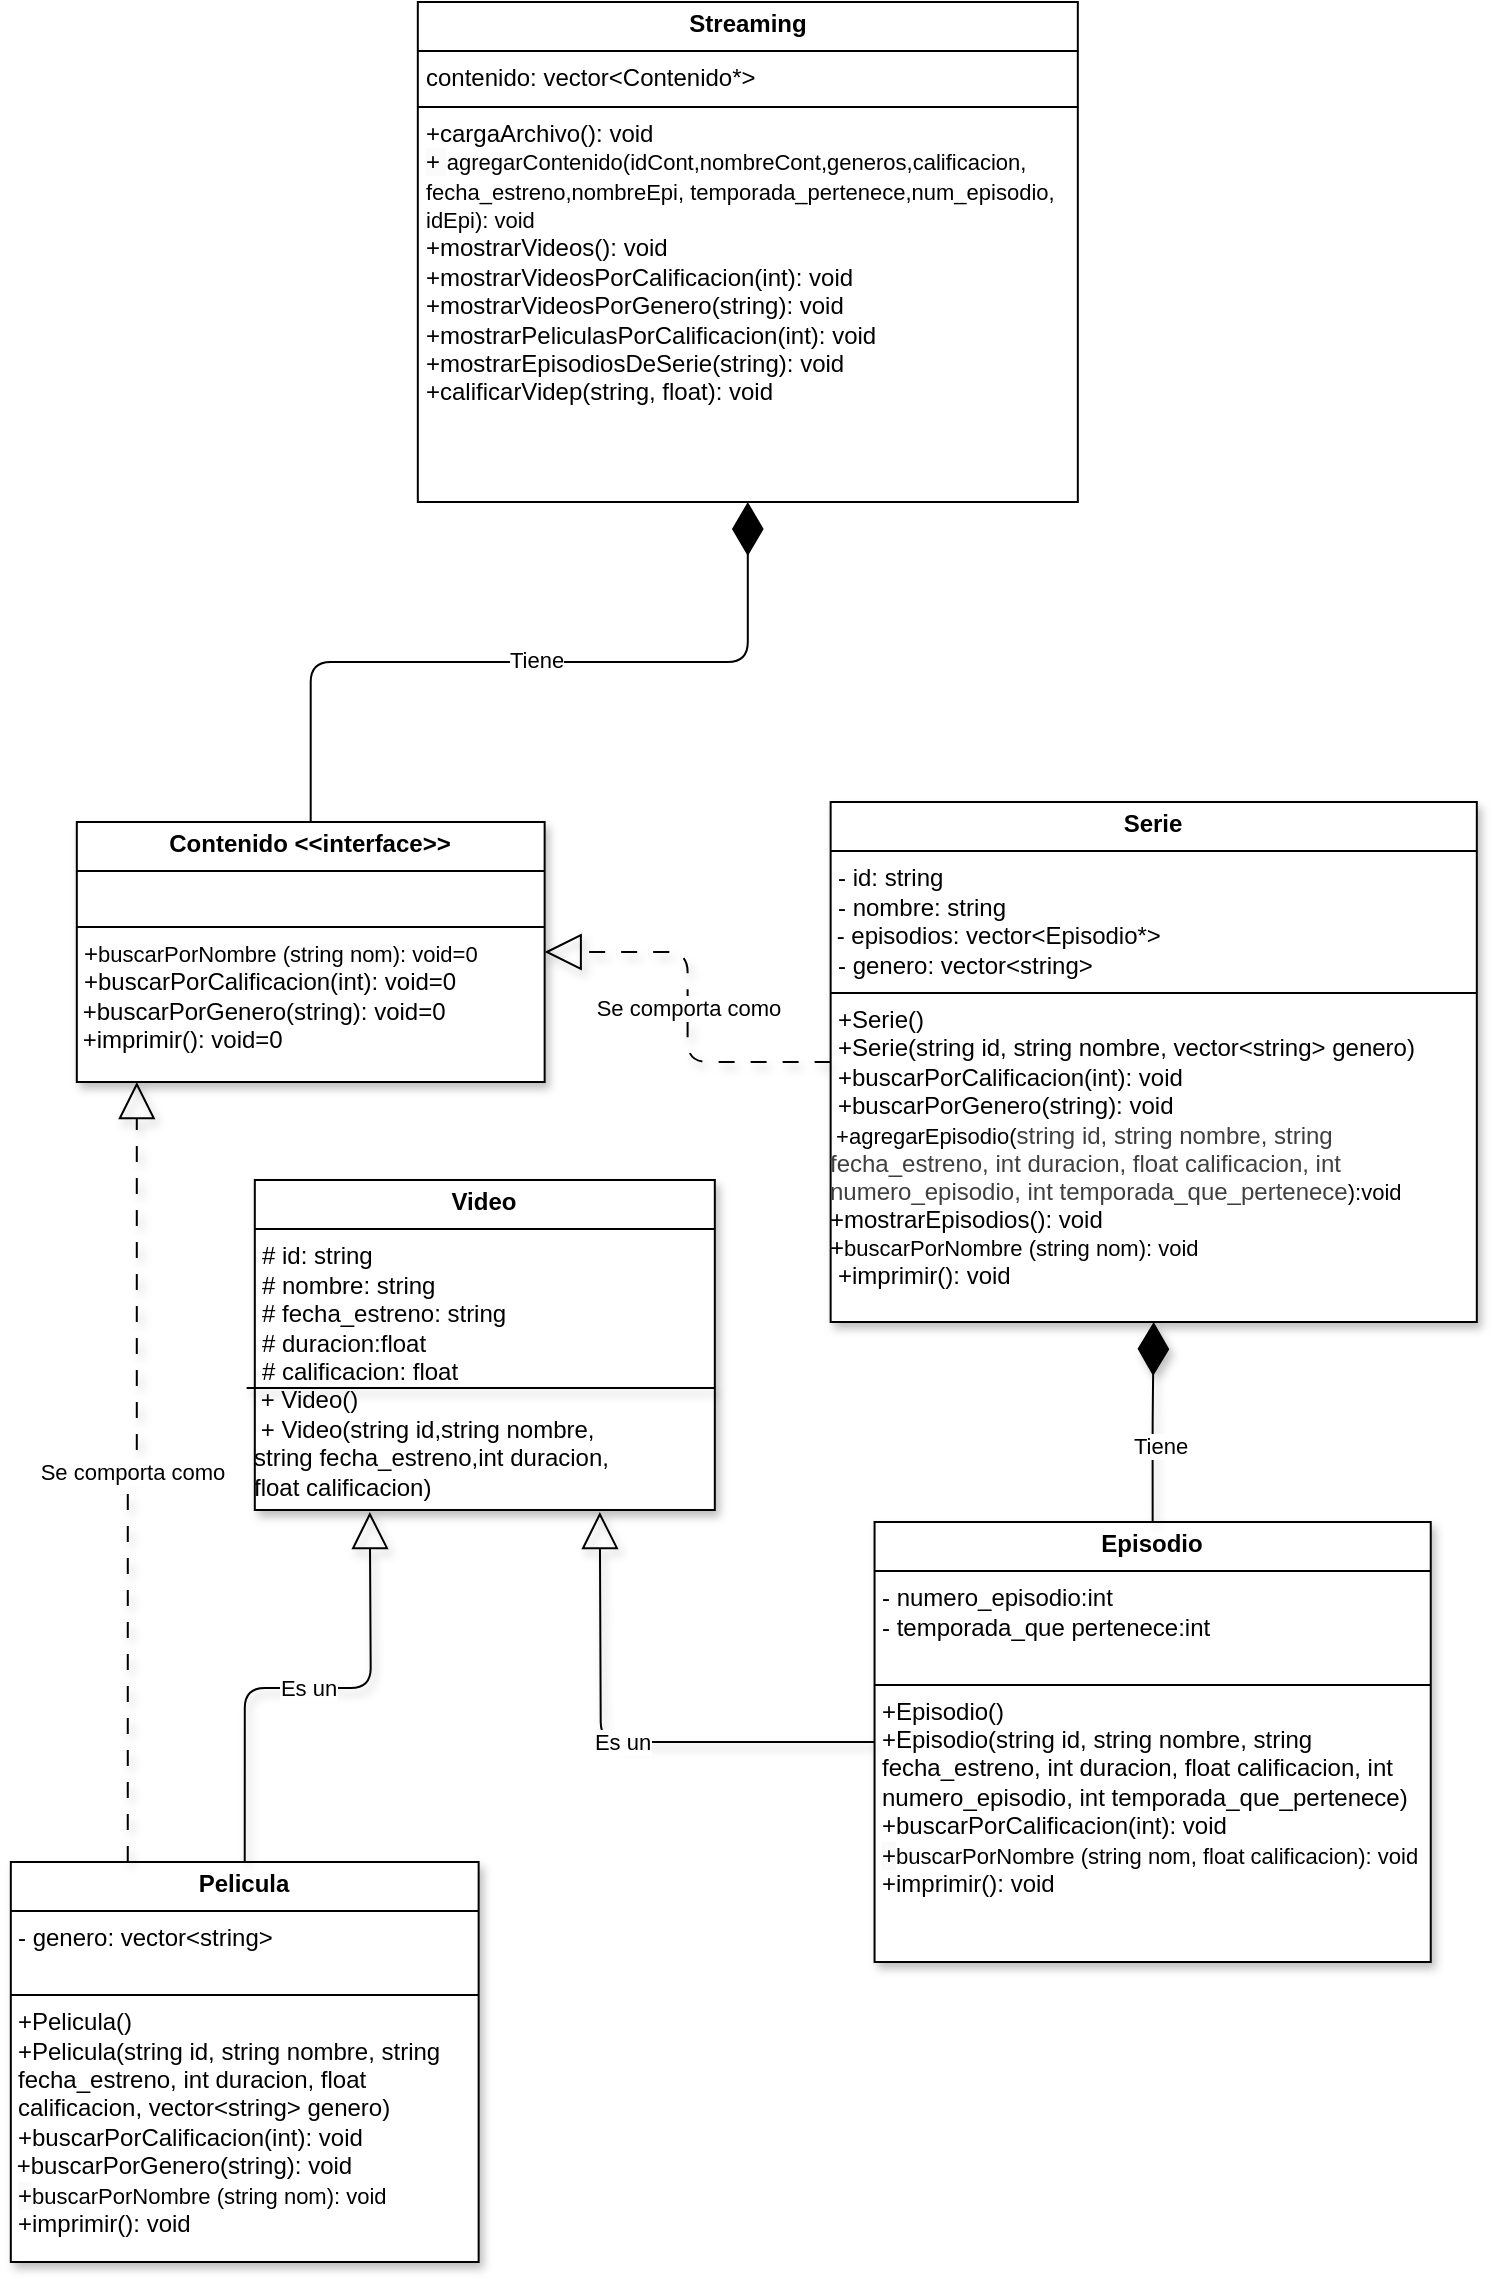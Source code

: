 <mxfile>
    <diagram id="lu7M6O9MtYW13m0v7hSQ" name="Page-1">
        <mxGraphModel dx="721" dy="-507" grid="1" gridSize="10" guides="1" tooltips="1" connect="1" arrows="1" fold="1" page="1" pageScale="1" pageWidth="827" pageHeight="1169" math="0" shadow="0">
            <root>
                <mxCell id="0"/>
                <mxCell id="1" parent="0"/>
                <mxCell id="2" value="&lt;p style=&quot;margin:0px;margin-top:4px;text-align:center;&quot;&gt;&lt;b&gt;Streaming&lt;/b&gt;&lt;/p&gt;&lt;hr size=&quot;1&quot; style=&quot;border-style:solid;&quot;&gt;&lt;p style=&quot;margin:0px;margin-left:4px;&quot;&gt;contenido: vector&amp;lt;Contenido*&amp;gt;&lt;/p&gt;&lt;hr size=&quot;1&quot; style=&quot;border-style:solid;&quot;&gt;&lt;p style=&quot;margin:0px;margin-left:4px;&quot;&gt;+cargaArchivo(): void&lt;/p&gt;&lt;p style=&quot;margin:0px;margin-left:4px;&quot;&gt;&lt;span style=&quot;background-color: rgb(251, 251, 251);&quot;&gt;+&amp;nbsp;&lt;/span&gt;&lt;span style=&quot;background-color: rgb(255, 255, 255); color: rgb(0, 0, 0); font-size: 11px; text-wrap-mode: nowrap;&quot;&gt;agregarContenido(idCont,nombreCont,generos,calificacion,&lt;/span&gt;&lt;/p&gt;&lt;p style=&quot;margin:0px;margin-left:4px;&quot;&gt;&lt;span style=&quot;background-color: rgb(255, 255, 255); color: rgb(0, 0, 0); font-size: 11px; text-wrap-mode: nowrap;&quot;&gt;fecha_estreno,nombreEpi,&amp;nbsp;&lt;/span&gt;&lt;span style=&quot;font-size: 11px; text-wrap-mode: nowrap; background-color: transparent;&quot;&gt;temporada_pertenece,num_episodio,&amp;nbsp;&lt;/span&gt;&lt;/p&gt;&lt;p style=&quot;margin:0px;margin-left:4px;&quot;&gt;&lt;span style=&quot;font-size: 11px; text-wrap-mode: nowrap; background-color: transparent;&quot;&gt;idEpi): void&lt;/span&gt;&lt;/p&gt;&lt;p style=&quot;margin:0px;margin-left:4px;&quot;&gt;+mostrarVideos(): void&lt;/p&gt;&lt;p style=&quot;margin:0px;margin-left:4px;&quot;&gt;+mostrarVideosPorCalificacion(int): void&amp;nbsp;&lt;/p&gt;&lt;p style=&quot;margin:0px;margin-left:4px;&quot;&gt;+mostrarVideosPorGenero(string): void&amp;nbsp;&lt;/p&gt;&lt;p style=&quot;margin:0px;margin-left:4px;&quot;&gt;+mostrarPeliculasPorCalificacion(int): void&lt;/p&gt;&lt;p style=&quot;margin:0px;margin-left:4px;&quot;&gt;+mostrarEpisodiosDeSerie(string): void&lt;/p&gt;&lt;p style=&quot;margin:0px;margin-left:4px;&quot;&gt;+calificarVidep(string, float): void&lt;/p&gt;" style="verticalAlign=top;align=left;overflow=fill;html=1;whiteSpace=wrap;" parent="1" vertex="1">
                    <mxGeometry x="1099.91" y="1180" width="330" height="250" as="geometry"/>
                </mxCell>
                <mxCell id="3" value="&lt;p style=&quot;margin:0px;margin-top:4px;text-align:center;&quot;&gt;&lt;b&gt;Serie&lt;/b&gt;&lt;/p&gt;&lt;hr size=&quot;1&quot; style=&quot;border-style:solid;&quot;&gt;&lt;p style=&quot;margin: 0px 0px 0px 4px;&quot;&gt;- id: string&lt;/p&gt;&lt;p style=&quot;margin: 0px 0px 0px 4px;&quot;&gt;- nombre: string&lt;/p&gt;&amp;nbsp;- episodios: vector&amp;lt;Episodio*&amp;gt;&lt;div&gt;&lt;p style=&quot;margin: 0px 0px 0px 4px;&quot;&gt;- genero: vector&amp;lt;string&amp;gt;&lt;/p&gt;&lt;p style=&quot;margin: 0px 0px 0px 4px;&quot;&gt;&lt;span style=&quot;color: rgb(63, 63, 63);&quot;&gt;&lt;/span&gt;&lt;/p&gt;&lt;hr size=&quot;1&quot; style=&quot;border-style:solid;&quot;&gt;&lt;p style=&quot;margin:0px;margin-left:4px;&quot;&gt;+Serie()&lt;/p&gt;&lt;p style=&quot;margin:0px;margin-left:4px;&quot;&gt;+Serie(string id, string nombre, vector&amp;lt;string&amp;gt; genero)&lt;/p&gt;&lt;p style=&quot;margin:0px;margin-left:4px;&quot;&gt;+buscarPorCalificacion(int): void&lt;/p&gt;&lt;p style=&quot;margin:0px;margin-left:4px;&quot;&gt;+buscarPorGenero(string): void&lt;/p&gt;&lt;p style=&quot;margin: 0px; font-variant-numeric: normal; font-variant-east-asian: normal; font-variant-alternates: normal; font-size-adjust: none; font-kerning: auto; font-optical-sizing: auto; font-feature-settings: normal; font-variation-settings: normal; font-variant-position: normal; font-variant-emoji: normal; font-stretch: normal; line-height: normal; color: rgb(0, 0, 0); -webkit-text-stroke-color: rgb(0, 0, 0); background-color: rgba(255, 255, 255, 0);&quot; class=&quot;p1&quot;&gt;&lt;span style=&quot;font-variant-numeric: normal; font-variant-east-asian: normal; font-variant-alternates: normal; font-variant-position: normal; font-variant-emoji: normal; font-size-adjust: none; font-optical-sizing: auto; font-feature-settings: normal; font-variation-settings: normal; font-stretch: normal; font-size: 11px; line-height: normal; font-kerning: none;&quot; class=&quot;s1&quot;&gt;&amp;nbsp;+agregarEpisodio(&lt;/span&gt;&lt;span style=&quot;color: rgb(63, 63, 63); background-color: transparent;&quot;&gt;string id, string nombre, string fecha_estreno, int duracion, float calificacion, int numero_episodio, int temporada_que_pertenece&lt;/span&gt;&lt;span style=&quot;font-size: 11px; background-color: light-dark(rgba(255, 255, 255, 0), rgb(18, 18, 18)); -webkit-text-stroke-color: light-dark(rgb(0, 0, 0), rgb(237, 237, 237));&quot;&gt;):void&lt;/span&gt;&lt;/p&gt;&lt;p style=&quot;margin: 0px 0px 0px 4px; text-indent: -4px; font-variant-numeric: normal; font-variant-east-asian: normal; font-variant-alternates: normal; font-size-adjust: none; font-kerning: auto; font-optical-sizing: auto; font-feature-settings: normal; font-variation-settings: normal; font-variant-position: normal; font-variant-emoji: normal; font-stretch: normal; line-height: normal; color: rgb(0, 0, 0); -webkit-text-stroke-color: rgb(0, 0, 0); background-color: rgba(255, 255, 255, 0);&quot; class=&quot;p2&quot;&gt;&lt;span style=&quot;font-kerning: none;&quot; class=&quot;s3&quot;&gt;+mostrarEpisodios(): void&lt;/span&gt;&lt;/p&gt;&lt;p style=&quot;margin: 0px 0px 0px 4px; text-indent: -4px; font-variant-numeric: normal; font-variant-east-asian: normal; font-variant-alternates: normal; font-size-adjust: none; font-kerning: auto; font-optical-sizing: auto; font-feature-settings: normal; font-variation-settings: normal; font-variant-position: normal; font-variant-emoji: normal; font-stretch: normal; font-size: 11px; line-height: normal; color: rgb(0, 0, 0); -webkit-text-stroke-color: rgb(0, 0, 0); background-color: rgba(255, 255, 255, 0);&quot; class=&quot;p3&quot;&gt;&lt;span style=&quot;font-variant-numeric: normal; font-variant-east-asian: normal; font-variant-alternates: normal; font-variant-position: normal; font-variant-emoji: normal; font-size-adjust: none; font-optical-sizing: auto; font-feature-settings: normal; font-variation-settings: normal; font-stretch: normal; font-size: 12px; line-height: normal; font-kerning: none; -webkit-text-stroke-color: rgb(48, 48, 48);&quot; class=&quot;s4&quot;&gt;+&lt;/span&gt;&lt;span style=&quot;font-kerning: none;&quot; class=&quot;s3&quot;&gt;buscarPorNombre (string nom): void&amp;nbsp;&lt;/span&gt;&lt;/p&gt;&lt;p style=&quot;margin:0px;margin-left:4px;&quot;&gt;&lt;span style=&quot;background-color: transparent;&quot;&gt;+imprimir(): void&lt;/span&gt;&lt;/p&gt;&lt;/div&gt;" style="verticalAlign=top;align=left;overflow=fill;html=1;whiteSpace=wrap;shadow=1;" parent="1" vertex="1">
                    <mxGeometry x="1306.32" y="1580" width="323.09" height="260" as="geometry"/>
                </mxCell>
                <mxCell id="4" value="&lt;p style=&quot;margin:0px;margin-top:4px;text-align:center;&quot;&gt;&lt;b&gt;Pelicula&lt;/b&gt;&lt;/p&gt;&lt;hr size=&quot;1&quot; style=&quot;border-style:solid;&quot;&gt;&lt;p style=&quot;margin: 0px 0px 0px 4px;&quot;&gt;- genero: vector&amp;lt;string&amp;gt;&lt;/p&gt;&lt;div&gt;&lt;br&gt;&lt;/div&gt;&lt;hr size=&quot;1&quot; style=&quot;border-style:solid;&quot;&gt;&lt;p style=&quot;margin:0px;margin-left:4px;&quot;&gt;&lt;span style=&quot;color: light-dark(rgb(0, 0, 0), rgb(255, 255, 255));&quot;&gt;&lt;/span&gt;&lt;/p&gt;&lt;p style=&quot;margin:0px;margin-left:4px;&quot;&gt;+Pelicula()&lt;/p&gt;&lt;p style=&quot;margin:0px;margin-left:4px;&quot;&gt;+Pelicula(string id, string nombre, string fecha_estreno, int duracion, float calificacion, vector&amp;lt;string&amp;gt; genero)&lt;/p&gt;&lt;p style=&quot;margin:0px;margin-left:4px;&quot;&gt;&lt;span style=&quot;color: light-dark(rgb(0, 0, 0), rgb(255, 255, 255));&quot;&gt;+buscarPorCalificacion(int): void&lt;/span&gt;&lt;/p&gt;&lt;div&gt;&amp;nbsp;+buscarPorGenero(string): void&lt;/div&gt;&lt;div&gt;&lt;p style=&quot;margin: 0px 0px 0px 4px;&quot;&gt;&lt;span style=&quot;-webkit-text-stroke-color: rgb(0, 0, 0); font-variant-numeric: normal; font-variant-east-asian: normal; font-variant-alternates: normal; font-variant-position: normal; font-variant-emoji: normal; font-size-adjust: none; font-optical-sizing: auto; font-feature-settings: normal; font-variation-settings: normal; font-stretch: normal; line-height: normal; font-kerning: none; background-color: rgb(250, 250, 250);&quot; class=&quot;s1&quot;&gt;+&lt;/span&gt;&lt;span style=&quot;font-size: 11px; -webkit-text-stroke-color: rgb(0, 0, 0); font-kerning: none;&quot; class=&quot;s2&quot;&gt;buscarPorNombre (string nom): void&lt;/span&gt;&lt;span style=&quot;background-color: transparent;&quot;&gt;&amp;nbsp;&lt;/span&gt;&lt;/p&gt;&lt;p style=&quot;margin: 0px 0px 0px 4px;&quot;&gt;&lt;span style=&quot;background-color: transparent;&quot;&gt;+imprimir(): void&lt;/span&gt;&lt;/p&gt;&lt;/div&gt;" style="verticalAlign=top;align=left;overflow=fill;html=1;whiteSpace=wrap;shadow=1;" parent="1" vertex="1">
                    <mxGeometry x="896.41" y="2110" width="233.91" height="200" as="geometry"/>
                </mxCell>
                <mxCell id="5" value="&lt;p style=&quot;margin:0px;margin-top:4px;text-align:center;&quot;&gt;&lt;b&gt;Episodio&lt;/b&gt;&lt;/p&gt;&lt;hr size=&quot;1&quot; style=&quot;border-style:solid;&quot;&gt;&lt;p style=&quot;margin:0px;margin-left:4px;&quot;&gt;&lt;span style=&quot;background-color: transparent;&quot;&gt;- numero_episodio:int&lt;/span&gt;&lt;/p&gt;&lt;p style=&quot;margin:0px;margin-left:4px;&quot;&gt;- temporada_que pertenece:int&lt;/p&gt;&lt;p style=&quot;margin: 0px 0px 0px 4px;&quot;&gt;&lt;br&gt;&lt;/p&gt;&lt;hr size=&quot;1&quot; style=&quot;border-style:solid;&quot;&gt;&lt;p style=&quot;margin:0px;margin-left:4px;&quot;&gt;+Episodio()&lt;/p&gt;&lt;p style=&quot;margin:0px;margin-left:4px;&quot;&gt;+Episodio(string id, string nombre, string fecha_estreno, int duracion, float calificacion, int numero_episodio, int temporada_que_pertenece)&lt;/p&gt;&lt;p style=&quot;margin:0px;margin-left:4px;&quot;&gt;+buscarPorCalificacion(int): void&lt;/p&gt;&lt;p style=&quot;margin: 0px 0px 0px 4px;&quot;&gt;&lt;span style=&quot;-webkit-text-stroke-color: rgb(0, 0, 0); font-variant-numeric: normal; font-variant-east-asian: normal; font-variant-alternates: normal; font-variant-position: normal; font-variant-emoji: normal; font-size-adjust: none; font-optical-sizing: auto; font-feature-settings: normal; font-variation-settings: normal; font-stretch: normal; line-height: normal; font-kerning: none; background-color: rgb(250, 250, 250);&quot; class=&quot;s1&quot;&gt;+&lt;/span&gt;&lt;span style=&quot;font-size: 11px; -webkit-text-stroke-color: rgb(0, 0, 0); font-kerning: none;&quot; class=&quot;s2&quot;&gt;buscarPorNombre (string nom, float calificacion): void&lt;/span&gt;&lt;/p&gt;&lt;p style=&quot;margin: 0px 0px 0px 4px;&quot;&gt;&lt;span style=&quot;background-color: transparent;&quot;&gt;+imprimir(): void&lt;/span&gt;&lt;/p&gt;" style="verticalAlign=top;align=left;overflow=fill;html=1;whiteSpace=wrap;shadow=1;" parent="1" vertex="1">
                    <mxGeometry x="1328.28" y="1940" width="278.09" height="220" as="geometry"/>
                </mxCell>
                <mxCell id="8" value="" style="endArrow=diamondThin;endFill=1;endSize=24;html=1;edgeStyle=orthogonalEdgeStyle;" parent="1" source="16" target="2" edge="1">
                    <mxGeometry width="160" relative="1" as="geometry">
                        <mxPoint x="1111.91" y="1521" as="sourcePoint"/>
                        <mxPoint x="1347" y="1440" as="targetPoint"/>
                    </mxGeometry>
                </mxCell>
                <mxCell id="9" value="Tiene" style="edgeLabel;html=1;align=center;verticalAlign=middle;resizable=0;points=[];shadow=1;" parent="8" connectable="0" vertex="1">
                    <mxGeometry x="0.014" y="1" relative="1" as="geometry">
                        <mxPoint as="offset"/>
                    </mxGeometry>
                </mxCell>
                <mxCell id="10" value="" style="endArrow=diamondThin;endFill=1;endSize=24;html=1;entryX=0.5;entryY=1;entryDx=0;entryDy=0;exitX=0.5;exitY=0;exitDx=0;exitDy=0;edgeStyle=orthogonalEdgeStyle;shadow=1;" parent="1" source="5" target="3" edge="1">
                    <mxGeometry width="160" relative="1" as="geometry">
                        <mxPoint x="1169.32" y="1990" as="sourcePoint"/>
                        <mxPoint x="1489.32" y="1830" as="targetPoint"/>
                    </mxGeometry>
                </mxCell>
                <mxCell id="11" value="Tiene" style="edgeLabel;html=1;align=center;verticalAlign=middle;resizable=0;points=[];shadow=1;" parent="10" connectable="0" vertex="1">
                    <mxGeometry x="-0.239" y="-3" relative="1" as="geometry">
                        <mxPoint as="offset"/>
                    </mxGeometry>
                </mxCell>
                <mxCell id="12" value="&lt;p style=&quot;margin:0px;margin-top:4px;text-align:center;&quot;&gt;&lt;b&gt;Video&lt;/b&gt;&lt;/p&gt;&lt;hr size=&quot;1&quot; style=&quot;border-style:solid;&quot;&gt;&lt;p style=&quot;margin:0px;margin-left:4px;&quot;&gt;&lt;/p&gt;&lt;p style=&quot;margin: 0px 0px 0px 4px;&quot;&gt;# id: string&lt;/p&gt;&lt;p style=&quot;margin: 0px 0px 0px 4px;&quot;&gt;# nombre: string&lt;/p&gt;&lt;p style=&quot;margin: 0px 0px 0px 4px;&quot;&gt;&lt;span&gt;&lt;font style=&quot;color: light-dark(rgb(0, 0, 0), rgb(255, 255, 255));&quot;&gt;# fecha_estreno: string&lt;/font&gt;&lt;/span&gt;&lt;/p&gt;&lt;p style=&quot;margin: 0px 0px 0px 4px;&quot;&gt;&lt;span style=&quot;color: rgb(63, 63, 63);&quot;&gt;&lt;font style=&quot;color: light-dark(rgb(0, 0, 0), rgb(255, 255, 255));&quot;&gt;# duracion:float&lt;/font&gt;&lt;/span&gt;&lt;/p&gt;&lt;p style=&quot;margin: 0px 0px 0px 4px;&quot;&gt;&lt;span style=&quot;background-color: transparent;&quot;&gt;# calificacion: float&lt;/span&gt;&lt;/p&gt;&lt;div&gt;&amp;nbsp;+ Video()&lt;/div&gt;&lt;div&gt;&amp;nbsp;+&amp;nbsp;&lt;font face=&quot;Helvetica&quot; color=&quot;#000000&quot;&gt;&lt;span style=&quot;white-space: pre;&quot;&gt;Video&lt;/span&gt;&lt;span style=&quot;white-space: pre;&quot;&gt;(&lt;/span&gt;&lt;span style=&quot;white-space: pre;&quot;&gt;string&lt;/span&gt;&lt;span style=&quot;white-space: pre;&quot;&gt; &lt;/span&gt;&lt;span style=&quot;white-space: pre;&quot;&gt;id&lt;/span&gt;&lt;span style=&quot;white-space: pre;&quot;&gt;,&lt;/span&gt;&lt;span style=&quot;white-space: pre;&quot;&gt;string&lt;/span&gt;&lt;span style=&quot;white-space: pre;&quot;&gt; &lt;/span&gt;&lt;span style=&quot;white-space: pre;&quot;&gt;nombre&lt;/span&gt;&lt;span style=&quot;white-space: pre;&quot;&gt;,&lt;/span&gt;&lt;/font&gt;&lt;/div&gt;&lt;div&gt;&lt;font face=&quot;Helvetica&quot; color=&quot;#000000&quot;&gt;&lt;span style=&quot;white-space: pre;&quot;&gt;string&lt;/span&gt;&lt;span style=&quot;white-space: pre;&quot;&gt; &lt;/span&gt;&lt;span style=&quot;white-space: pre;&quot;&gt;fecha_estreno&lt;/span&gt;&lt;span style=&quot;white-space: pre;&quot;&gt;,&lt;/span&gt;&lt;span style=&quot;white-space: pre;&quot;&gt;int&lt;/span&gt;&lt;span style=&quot;white-space: pre;&quot;&gt; &lt;/span&gt;&lt;span style=&quot;white-space: pre;&quot;&gt;duracion&lt;/span&gt;&lt;span style=&quot;white-space: pre;&quot;&gt;,&lt;/span&gt;&lt;/font&gt;&lt;/div&gt;&lt;div&gt;&lt;font face=&quot;Helvetica&quot; color=&quot;#000000&quot;&gt;&lt;span style=&quot;white-space: pre;&quot;&gt;float&lt;/span&gt;&lt;span style=&quot;white-space: pre;&quot;&gt; &lt;/span&gt;&lt;span style=&quot;white-space: pre;&quot;&gt;calificacion&lt;/span&gt;&lt;span style=&quot;white-space: pre;&quot;&gt;)&lt;/span&gt;&lt;/font&gt;&lt;/div&gt;" style="verticalAlign=top;align=left;overflow=fill;html=1;whiteSpace=wrap;shadow=1;" parent="1" vertex="1">
                    <mxGeometry x="1018.41" y="1769" width="230" height="165" as="geometry"/>
                </mxCell>
                <mxCell id="13" value="Es un" style="endArrow=block;endSize=16;endFill=0;html=1;exitX=0.5;exitY=0;exitDx=0;exitDy=0;entryX=0.25;entryY=1;entryDx=0;entryDy=0;edgeStyle=orthogonalEdgeStyle;shadow=1;" parent="1" source="4" edge="1">
                    <mxGeometry x="-0.002" width="160" relative="1" as="geometry">
                        <mxPoint x="1179.32" y="1720" as="sourcePoint"/>
                        <mxPoint x="1075.91" y="1935" as="targetPoint"/>
                        <mxPoint as="offset"/>
                    </mxGeometry>
                </mxCell>
                <mxCell id="14" value="Es un" style="endArrow=block;endSize=16;endFill=0;html=1;exitX=0;exitY=0.5;exitDx=0;exitDy=0;entryX=0.75;entryY=1;entryDx=0;entryDy=0;edgeStyle=orthogonalEdgeStyle;shadow=1;" parent="1" source="5" edge="1">
                    <mxGeometry x="-0.001" width="160" relative="1" as="geometry">
                        <mxPoint x="1012.32" y="1890" as="sourcePoint"/>
                        <mxPoint x="1190.91" y="1935" as="targetPoint"/>
                        <mxPoint as="offset"/>
                    </mxGeometry>
                </mxCell>
                <mxCell id="15" value="" style="line;strokeWidth=1;fillColor=none;align=left;verticalAlign=middle;spacingTop=-1;spacingLeft=3;spacingRight=3;rotatable=0;labelPosition=right;points=[];portConstraint=eastwest;strokeColor=inherit;shadow=1;" parent="1" vertex="1">
                    <mxGeometry x="1014.32" y="1869" width="234.09" height="8" as="geometry"/>
                </mxCell>
                <mxCell id="16" value="&lt;p style=&quot;margin:0px;margin-top:4px;text-align:center;&quot;&gt;&lt;b&gt;Contenido &amp;lt;&amp;lt;interface&amp;gt;&amp;gt;&lt;/b&gt;&lt;/p&gt;&lt;hr size=&quot;1&quot; style=&quot;border-style:solid;&quot;&gt;&lt;p style=&quot;margin: 0px 0px 0px 4px;&quot;&gt;&lt;br&gt;&lt;/p&gt;&lt;hr size=&quot;1&quot; style=&quot;border-style:solid;&quot;&gt;&lt;p style=&quot;margin:0px;margin-left:4px;&quot;&gt;&lt;span style=&quot;background-color: transparent; color: light-dark(rgb(0, 0, 0), rgb(255, 255, 255));&quot;&gt;&lt;/span&gt;&lt;/p&gt;&lt;p style=&quot;margin: 0px 0px 0px 4px;&quot;&gt;&lt;span style=&quot;background-color: light-dark(#ffffff, var(--ge-dark-color, #121212));&quot;&gt;+&lt;span style=&quot;font-size: 11px; text-align: center; text-wrap-mode: nowrap; color: light-dark(rgb(0, 0, 0), rgb(255, 255, 255));&quot;&gt;buscarPorNombre (string nom): void=0&lt;/span&gt;&lt;/span&gt;&lt;/p&gt;&lt;p style=&quot;margin:0px;margin-left:4px;&quot;&gt;&lt;span style=&quot;background-color: transparent; color: light-dark(rgb(0, 0, 0), rgb(255, 255, 255));&quot;&gt;+buscarPorCalificacion(int): void=0&lt;/span&gt;&lt;/p&gt;&lt;div&gt;&amp;nbsp;+buscarPorGenero(string): void=0&lt;/div&gt;&lt;div&gt;&amp;nbsp;+imprimir(): void=0&lt;/div&gt;" style="verticalAlign=top;align=left;overflow=fill;html=1;whiteSpace=wrap;shadow=1;" parent="1" vertex="1">
                    <mxGeometry x="929.41" y="1590" width="233.91" height="130" as="geometry"/>
                </mxCell>
                <mxCell id="17" value="Se comporta como" style="endArrow=block;endSize=16;endFill=0;html=1;exitX=0;exitY=0.5;exitDx=0;exitDy=0;edgeStyle=orthogonalEdgeStyle;dashed=1;dashPattern=8 8;shadow=1;" parent="1" source="3" target="16" edge="1">
                    <mxGeometry x="-0.001" width="160" relative="1" as="geometry">
                        <mxPoint x="1264.41" y="1839.5" as="sourcePoint"/>
                        <mxPoint x="1139.41" y="1784.5" as="targetPoint"/>
                        <mxPoint as="offset"/>
                    </mxGeometry>
                </mxCell>
                <mxCell id="18" value="Se comporta como" style="endArrow=block;endSize=16;endFill=0;html=1;exitX=0.25;exitY=0;exitDx=0;exitDy=0;edgeStyle=orthogonalEdgeStyle;dashed=1;dashPattern=8 8;shadow=1;" parent="1" source="4" target="16" edge="1">
                    <mxGeometry x="-0.001" width="160" relative="1" as="geometry">
                        <mxPoint x="1316.41" y="1720" as="sourcePoint"/>
                        <mxPoint x="959.41" y="1740" as="targetPoint"/>
                        <mxPoint as="offset"/>
                        <Array as="points">
                            <mxPoint x="955.41" y="1915"/>
                            <mxPoint x="959.41" y="1915"/>
                        </Array>
                    </mxGeometry>
                </mxCell>
            </root>
        </mxGraphModel>
    </diagram>
</mxfile>